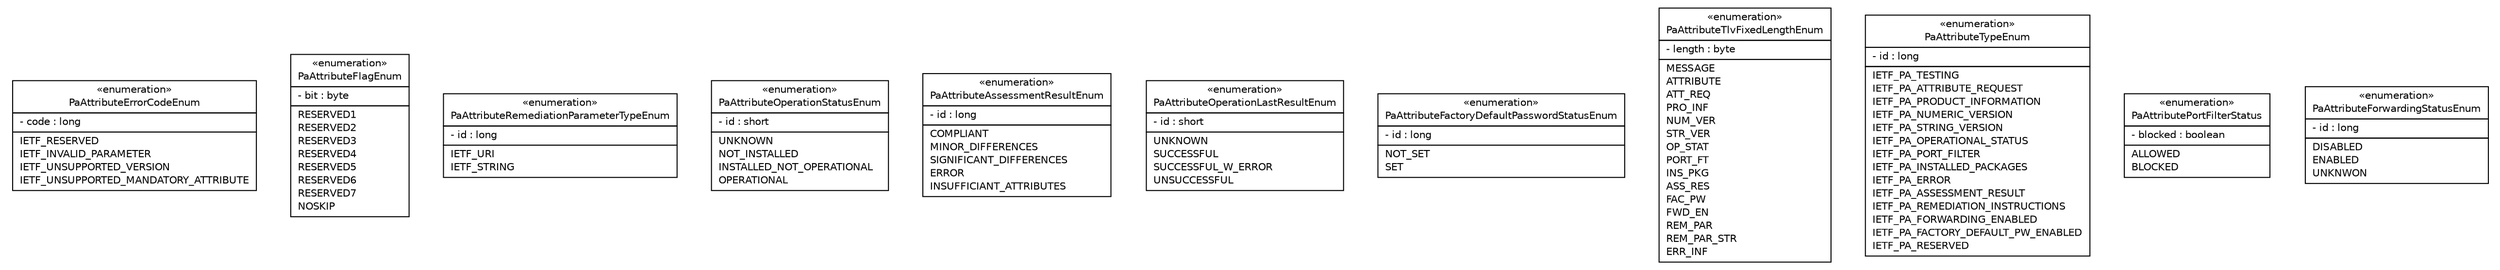#!/usr/local/bin/dot
#
# Class diagram 
# Generated by UMLGraph version R5_6 (http://www.umlgraph.org/)
#

digraph G {
	edge [fontname="Helvetica",fontsize=10,labelfontname="Helvetica",labelfontsize=10];
	node [fontname="Helvetica",fontsize=10,shape=plaintext];
	nodesep=0.25;
	ranksep=0.5;
	// org.ietf.nea.pa.attribute.enums.PaAttributeErrorCodeEnum
	c15105 [label=<<table title="org.ietf.nea.pa.attribute.enums.PaAttributeErrorCodeEnum" border="0" cellborder="1" cellspacing="0" cellpadding="2" port="p" href="./PaAttributeErrorCodeEnum.html">
		<tr><td><table border="0" cellspacing="0" cellpadding="1">
<tr><td align="center" balign="center"> &#171;enumeration&#187; </td></tr>
<tr><td align="center" balign="center"> PaAttributeErrorCodeEnum </td></tr>
		</table></td></tr>
		<tr><td><table border="0" cellspacing="0" cellpadding="1">
<tr><td align="left" balign="left"> - code : long </td></tr>
		</table></td></tr>
		<tr><td><table border="0" cellspacing="0" cellpadding="1">
<tr><td align="left" balign="left"> IETF_RESERVED </td></tr>
<tr><td align="left" balign="left"> IETF_INVALID_PARAMETER </td></tr>
<tr><td align="left" balign="left"> IETF_UNSUPPORTED_VERSION </td></tr>
<tr><td align="left" balign="left"> IETF_UNSUPPORTED_MANDATORY_ATTRIBUTE </td></tr>
		</table></td></tr>
		</table>>, URL="./PaAttributeErrorCodeEnum.html", fontname="Helvetica", fontcolor="black", fontsize=10.0];
	// org.ietf.nea.pa.attribute.enums.PaAttributeFlagEnum
	c15106 [label=<<table title="org.ietf.nea.pa.attribute.enums.PaAttributeFlagEnum" border="0" cellborder="1" cellspacing="0" cellpadding="2" port="p" href="./PaAttributeFlagEnum.html">
		<tr><td><table border="0" cellspacing="0" cellpadding="1">
<tr><td align="center" balign="center"> &#171;enumeration&#187; </td></tr>
<tr><td align="center" balign="center"> PaAttributeFlagEnum </td></tr>
		</table></td></tr>
		<tr><td><table border="0" cellspacing="0" cellpadding="1">
<tr><td align="left" balign="left"> - bit : byte </td></tr>
		</table></td></tr>
		<tr><td><table border="0" cellspacing="0" cellpadding="1">
<tr><td align="left" balign="left"> RESERVED1 </td></tr>
<tr><td align="left" balign="left"> RESERVED2 </td></tr>
<tr><td align="left" balign="left"> RESERVED3 </td></tr>
<tr><td align="left" balign="left"> RESERVED4 </td></tr>
<tr><td align="left" balign="left"> RESERVED5 </td></tr>
<tr><td align="left" balign="left"> RESERVED6 </td></tr>
<tr><td align="left" balign="left"> RESERVED7 </td></tr>
<tr><td align="left" balign="left"> NOSKIP </td></tr>
		</table></td></tr>
		</table>>, URL="./PaAttributeFlagEnum.html", fontname="Helvetica", fontcolor="black", fontsize=10.0];
	// org.ietf.nea.pa.attribute.enums.PaAttributeRemediationParameterTypeEnum
	c15107 [label=<<table title="org.ietf.nea.pa.attribute.enums.PaAttributeRemediationParameterTypeEnum" border="0" cellborder="1" cellspacing="0" cellpadding="2" port="p" href="./PaAttributeRemediationParameterTypeEnum.html">
		<tr><td><table border="0" cellspacing="0" cellpadding="1">
<tr><td align="center" balign="center"> &#171;enumeration&#187; </td></tr>
<tr><td align="center" balign="center"> PaAttributeRemediationParameterTypeEnum </td></tr>
		</table></td></tr>
		<tr><td><table border="0" cellspacing="0" cellpadding="1">
<tr><td align="left" balign="left"> - id : long </td></tr>
		</table></td></tr>
		<tr><td><table border="0" cellspacing="0" cellpadding="1">
<tr><td align="left" balign="left"> IETF_URI </td></tr>
<tr><td align="left" balign="left"> IETF_STRING </td></tr>
		</table></td></tr>
		</table>>, URL="./PaAttributeRemediationParameterTypeEnum.html", fontname="Helvetica", fontcolor="black", fontsize=10.0];
	// org.ietf.nea.pa.attribute.enums.PaAttributeOperationStatusEnum
	c15108 [label=<<table title="org.ietf.nea.pa.attribute.enums.PaAttributeOperationStatusEnum" border="0" cellborder="1" cellspacing="0" cellpadding="2" port="p" href="./PaAttributeOperationStatusEnum.html">
		<tr><td><table border="0" cellspacing="0" cellpadding="1">
<tr><td align="center" balign="center"> &#171;enumeration&#187; </td></tr>
<tr><td align="center" balign="center"> PaAttributeOperationStatusEnum </td></tr>
		</table></td></tr>
		<tr><td><table border="0" cellspacing="0" cellpadding="1">
<tr><td align="left" balign="left"> - id : short </td></tr>
		</table></td></tr>
		<tr><td><table border="0" cellspacing="0" cellpadding="1">
<tr><td align="left" balign="left"> UNKNOWN </td></tr>
<tr><td align="left" balign="left"> NOT_INSTALLED </td></tr>
<tr><td align="left" balign="left"> INSTALLED_NOT_OPERATIONAL </td></tr>
<tr><td align="left" balign="left"> OPERATIONAL </td></tr>
		</table></td></tr>
		</table>>, URL="./PaAttributeOperationStatusEnum.html", fontname="Helvetica", fontcolor="black", fontsize=10.0];
	// org.ietf.nea.pa.attribute.enums.PaAttributeAssessmentResultEnum
	c15109 [label=<<table title="org.ietf.nea.pa.attribute.enums.PaAttributeAssessmentResultEnum" border="0" cellborder="1" cellspacing="0" cellpadding="2" port="p" href="./PaAttributeAssessmentResultEnum.html">
		<tr><td><table border="0" cellspacing="0" cellpadding="1">
<tr><td align="center" balign="center"> &#171;enumeration&#187; </td></tr>
<tr><td align="center" balign="center"> PaAttributeAssessmentResultEnum </td></tr>
		</table></td></tr>
		<tr><td><table border="0" cellspacing="0" cellpadding="1">
<tr><td align="left" balign="left"> - id : long </td></tr>
		</table></td></tr>
		<tr><td><table border="0" cellspacing="0" cellpadding="1">
<tr><td align="left" balign="left"> COMPLIANT </td></tr>
<tr><td align="left" balign="left"> MINOR_DIFFERENCES </td></tr>
<tr><td align="left" balign="left"> SIGNIFICANT_DIFFERENCES </td></tr>
<tr><td align="left" balign="left"> ERROR </td></tr>
<tr><td align="left" balign="left"> INSUFFICIANT_ATTRIBUTES </td></tr>
		</table></td></tr>
		</table>>, URL="./PaAttributeAssessmentResultEnum.html", fontname="Helvetica", fontcolor="black", fontsize=10.0];
	// org.ietf.nea.pa.attribute.enums.PaAttributeOperationLastResultEnum
	c15110 [label=<<table title="org.ietf.nea.pa.attribute.enums.PaAttributeOperationLastResultEnum" border="0" cellborder="1" cellspacing="0" cellpadding="2" port="p" href="./PaAttributeOperationLastResultEnum.html">
		<tr><td><table border="0" cellspacing="0" cellpadding="1">
<tr><td align="center" balign="center"> &#171;enumeration&#187; </td></tr>
<tr><td align="center" balign="center"> PaAttributeOperationLastResultEnum </td></tr>
		</table></td></tr>
		<tr><td><table border="0" cellspacing="0" cellpadding="1">
<tr><td align="left" balign="left"> - id : short </td></tr>
		</table></td></tr>
		<tr><td><table border="0" cellspacing="0" cellpadding="1">
<tr><td align="left" balign="left"> UNKNOWN </td></tr>
<tr><td align="left" balign="left"> SUCCESSFUL </td></tr>
<tr><td align="left" balign="left"> SUCCESSFUL_W_ERROR </td></tr>
<tr><td align="left" balign="left"> UNSUCCESSFUL </td></tr>
		</table></td></tr>
		</table>>, URL="./PaAttributeOperationLastResultEnum.html", fontname="Helvetica", fontcolor="black", fontsize=10.0];
	// org.ietf.nea.pa.attribute.enums.PaAttributeFactoryDefaultPasswordStatusEnum
	c15111 [label=<<table title="org.ietf.nea.pa.attribute.enums.PaAttributeFactoryDefaultPasswordStatusEnum" border="0" cellborder="1" cellspacing="0" cellpadding="2" port="p" href="./PaAttributeFactoryDefaultPasswordStatusEnum.html">
		<tr><td><table border="0" cellspacing="0" cellpadding="1">
<tr><td align="center" balign="center"> &#171;enumeration&#187; </td></tr>
<tr><td align="center" balign="center"> PaAttributeFactoryDefaultPasswordStatusEnum </td></tr>
		</table></td></tr>
		<tr><td><table border="0" cellspacing="0" cellpadding="1">
<tr><td align="left" balign="left"> - id : long </td></tr>
		</table></td></tr>
		<tr><td><table border="0" cellspacing="0" cellpadding="1">
<tr><td align="left" balign="left"> NOT_SET </td></tr>
<tr><td align="left" balign="left"> SET </td></tr>
		</table></td></tr>
		</table>>, URL="./PaAttributeFactoryDefaultPasswordStatusEnum.html", fontname="Helvetica", fontcolor="black", fontsize=10.0];
	// org.ietf.nea.pa.attribute.enums.PaAttributeTlvFixedLengthEnum
	c15112 [label=<<table title="org.ietf.nea.pa.attribute.enums.PaAttributeTlvFixedLengthEnum" border="0" cellborder="1" cellspacing="0" cellpadding="2" port="p" href="./PaAttributeTlvFixedLengthEnum.html">
		<tr><td><table border="0" cellspacing="0" cellpadding="1">
<tr><td align="center" balign="center"> &#171;enumeration&#187; </td></tr>
<tr><td align="center" balign="center"> PaAttributeTlvFixedLengthEnum </td></tr>
		</table></td></tr>
		<tr><td><table border="0" cellspacing="0" cellpadding="1">
<tr><td align="left" balign="left"> - length : byte </td></tr>
		</table></td></tr>
		<tr><td><table border="0" cellspacing="0" cellpadding="1">
<tr><td align="left" balign="left"> MESSAGE </td></tr>
<tr><td align="left" balign="left"> ATTRIBUTE </td></tr>
<tr><td align="left" balign="left"> ATT_REQ </td></tr>
<tr><td align="left" balign="left"> PRO_INF </td></tr>
<tr><td align="left" balign="left"> NUM_VER </td></tr>
<tr><td align="left" balign="left"> STR_VER </td></tr>
<tr><td align="left" balign="left"> OP_STAT </td></tr>
<tr><td align="left" balign="left"> PORT_FT </td></tr>
<tr><td align="left" balign="left"> INS_PKG </td></tr>
<tr><td align="left" balign="left"> ASS_RES </td></tr>
<tr><td align="left" balign="left"> FAC_PW </td></tr>
<tr><td align="left" balign="left"> FWD_EN </td></tr>
<tr><td align="left" balign="left"> REM_PAR </td></tr>
<tr><td align="left" balign="left"> REM_PAR_STR </td></tr>
<tr><td align="left" balign="left"> ERR_INF </td></tr>
		</table></td></tr>
		</table>>, URL="./PaAttributeTlvFixedLengthEnum.html", fontname="Helvetica", fontcolor="black", fontsize=10.0];
	// org.ietf.nea.pa.attribute.enums.PaAttributeTypeEnum
	c15113 [label=<<table title="org.ietf.nea.pa.attribute.enums.PaAttributeTypeEnum" border="0" cellborder="1" cellspacing="0" cellpadding="2" port="p" href="./PaAttributeTypeEnum.html">
		<tr><td><table border="0" cellspacing="0" cellpadding="1">
<tr><td align="center" balign="center"> &#171;enumeration&#187; </td></tr>
<tr><td align="center" balign="center"> PaAttributeTypeEnum </td></tr>
		</table></td></tr>
		<tr><td><table border="0" cellspacing="0" cellpadding="1">
<tr><td align="left" balign="left"> - id : long </td></tr>
		</table></td></tr>
		<tr><td><table border="0" cellspacing="0" cellpadding="1">
<tr><td align="left" balign="left"> IETF_PA_TESTING </td></tr>
<tr><td align="left" balign="left"> IETF_PA_ATTRIBUTE_REQUEST </td></tr>
<tr><td align="left" balign="left"> IETF_PA_PRODUCT_INFORMATION </td></tr>
<tr><td align="left" balign="left"> IETF_PA_NUMERIC_VERSION </td></tr>
<tr><td align="left" balign="left"> IETF_PA_STRING_VERSION </td></tr>
<tr><td align="left" balign="left"> IETF_PA_OPERATIONAL_STATUS </td></tr>
<tr><td align="left" balign="left"> IETF_PA_PORT_FILTER </td></tr>
<tr><td align="left" balign="left"> IETF_PA_INSTALLED_PACKAGES </td></tr>
<tr><td align="left" balign="left"> IETF_PA_ERROR </td></tr>
<tr><td align="left" balign="left"> IETF_PA_ASSESSMENT_RESULT </td></tr>
<tr><td align="left" balign="left"> IETF_PA_REMEDIATION_INSTRUCTIONS </td></tr>
<tr><td align="left" balign="left"> IETF_PA_FORWARDING_ENABLED </td></tr>
<tr><td align="left" balign="left"> IETF_PA_FACTORY_DEFAULT_PW_ENABLED </td></tr>
<tr><td align="left" balign="left"> IETF_PA_RESERVED </td></tr>
		</table></td></tr>
		</table>>, URL="./PaAttributeTypeEnum.html", fontname="Helvetica", fontcolor="black", fontsize=10.0];
	// org.ietf.nea.pa.attribute.enums.PaAttributePortFilterStatus
	c15114 [label=<<table title="org.ietf.nea.pa.attribute.enums.PaAttributePortFilterStatus" border="0" cellborder="1" cellspacing="0" cellpadding="2" port="p" href="./PaAttributePortFilterStatus.html">
		<tr><td><table border="0" cellspacing="0" cellpadding="1">
<tr><td align="center" balign="center"> &#171;enumeration&#187; </td></tr>
<tr><td align="center" balign="center"> PaAttributePortFilterStatus </td></tr>
		</table></td></tr>
		<tr><td><table border="0" cellspacing="0" cellpadding="1">
<tr><td align="left" balign="left"> - blocked : boolean </td></tr>
		</table></td></tr>
		<tr><td><table border="0" cellspacing="0" cellpadding="1">
<tr><td align="left" balign="left"> ALLOWED </td></tr>
<tr><td align="left" balign="left"> BLOCKED </td></tr>
		</table></td></tr>
		</table>>, URL="./PaAttributePortFilterStatus.html", fontname="Helvetica", fontcolor="black", fontsize=10.0];
	// org.ietf.nea.pa.attribute.enums.PaAttributeForwardingStatusEnum
	c15115 [label=<<table title="org.ietf.nea.pa.attribute.enums.PaAttributeForwardingStatusEnum" border="0" cellborder="1" cellspacing="0" cellpadding="2" port="p" href="./PaAttributeForwardingStatusEnum.html">
		<tr><td><table border="0" cellspacing="0" cellpadding="1">
<tr><td align="center" balign="center"> &#171;enumeration&#187; </td></tr>
<tr><td align="center" balign="center"> PaAttributeForwardingStatusEnum </td></tr>
		</table></td></tr>
		<tr><td><table border="0" cellspacing="0" cellpadding="1">
<tr><td align="left" balign="left"> - id : long </td></tr>
		</table></td></tr>
		<tr><td><table border="0" cellspacing="0" cellpadding="1">
<tr><td align="left" balign="left"> DISABLED </td></tr>
<tr><td align="left" balign="left"> ENABLED </td></tr>
<tr><td align="left" balign="left"> UNKNWON </td></tr>
		</table></td></tr>
		</table>>, URL="./PaAttributeForwardingStatusEnum.html", fontname="Helvetica", fontcolor="black", fontsize=10.0];
}

